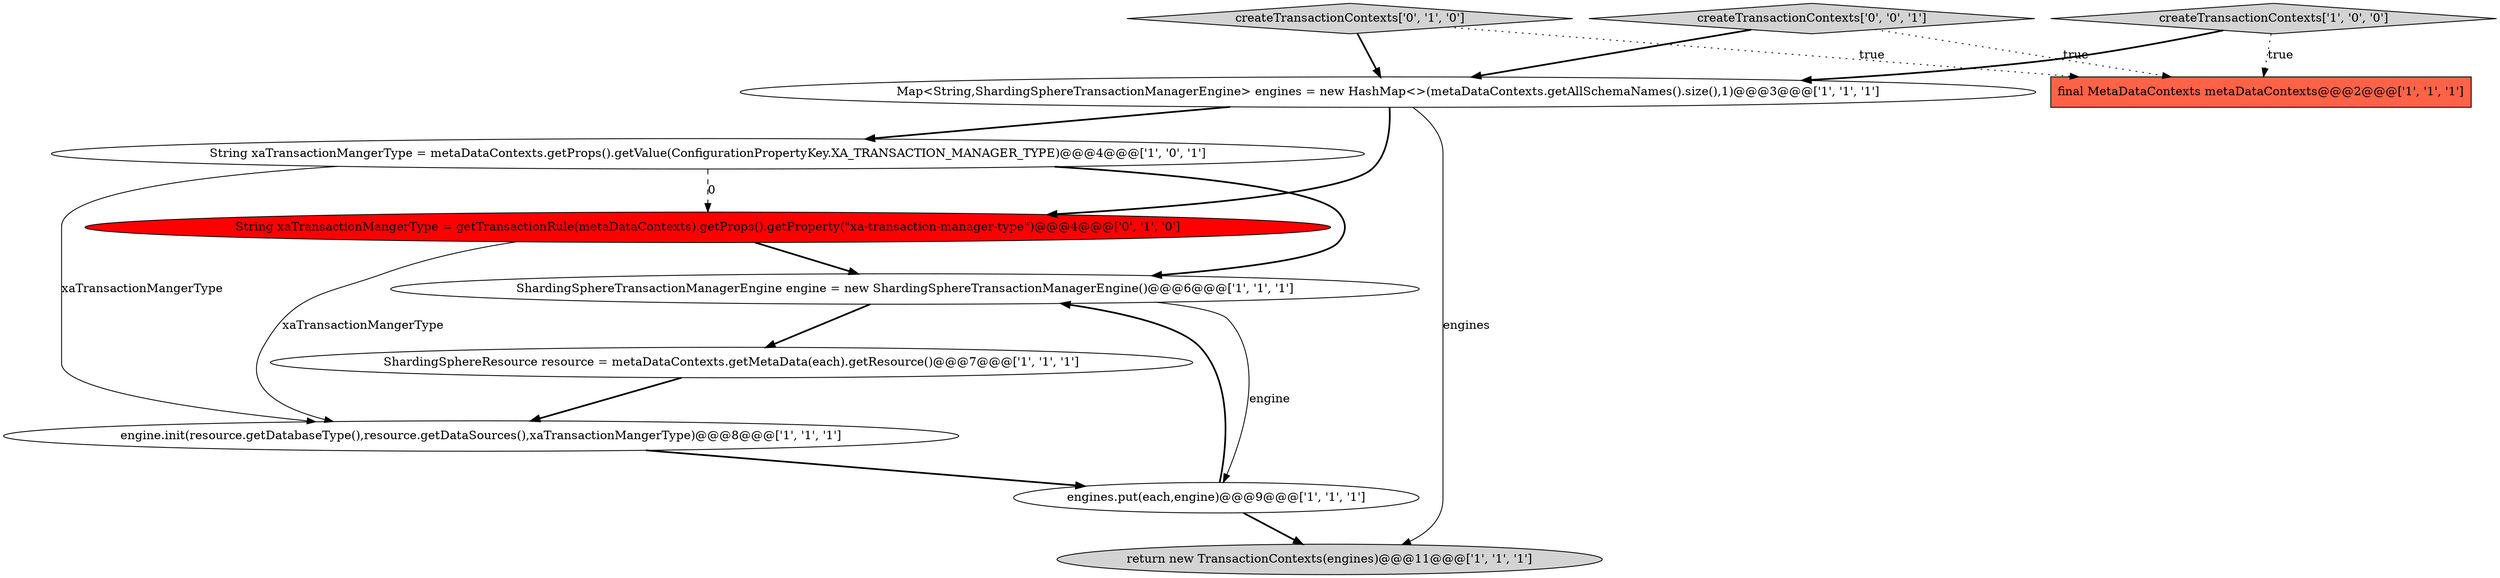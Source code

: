 digraph {
10 [style = filled, label = "createTransactionContexts['0', '1', '0']", fillcolor = lightgray, shape = diamond image = "AAA0AAABBB2BBB"];
9 [style = filled, label = "String xaTransactionMangerType = getTransactionRule(metaDataContexts).getProps().getProperty(\"xa-transaction-manager-type\")@@@4@@@['0', '1', '0']", fillcolor = red, shape = ellipse image = "AAA1AAABBB2BBB"];
4 [style = filled, label = "ShardingSphereTransactionManagerEngine engine = new ShardingSphereTransactionManagerEngine()@@@6@@@['1', '1', '1']", fillcolor = white, shape = ellipse image = "AAA0AAABBB1BBB"];
1 [style = filled, label = "createTransactionContexts['1', '0', '0']", fillcolor = lightgray, shape = diamond image = "AAA0AAABBB1BBB"];
2 [style = filled, label = "engines.put(each,engine)@@@9@@@['1', '1', '1']", fillcolor = white, shape = ellipse image = "AAA0AAABBB1BBB"];
0 [style = filled, label = "final MetaDataContexts metaDataContexts@@@2@@@['1', '1', '1']", fillcolor = tomato, shape = box image = "AAA0AAABBB1BBB"];
7 [style = filled, label = "ShardingSphereResource resource = metaDataContexts.getMetaData(each).getResource()@@@7@@@['1', '1', '1']", fillcolor = white, shape = ellipse image = "AAA0AAABBB1BBB"];
3 [style = filled, label = "String xaTransactionMangerType = metaDataContexts.getProps().getValue(ConfigurationPropertyKey.XA_TRANSACTION_MANAGER_TYPE)@@@4@@@['1', '0', '1']", fillcolor = white, shape = ellipse image = "AAA0AAABBB1BBB"];
5 [style = filled, label = "engine.init(resource.getDatabaseType(),resource.getDataSources(),xaTransactionMangerType)@@@8@@@['1', '1', '1']", fillcolor = white, shape = ellipse image = "AAA0AAABBB1BBB"];
6 [style = filled, label = "Map<String,ShardingSphereTransactionManagerEngine> engines = new HashMap<>(metaDataContexts.getAllSchemaNames().size(),1)@@@3@@@['1', '1', '1']", fillcolor = white, shape = ellipse image = "AAA0AAABBB1BBB"];
11 [style = filled, label = "createTransactionContexts['0', '0', '1']", fillcolor = lightgray, shape = diamond image = "AAA0AAABBB3BBB"];
8 [style = filled, label = "return new TransactionContexts(engines)@@@11@@@['1', '1', '1']", fillcolor = lightgray, shape = ellipse image = "AAA0AAABBB1BBB"];
6->3 [style = bold, label=""];
11->6 [style = bold, label=""];
10->0 [style = dotted, label="true"];
5->2 [style = bold, label=""];
7->5 [style = bold, label=""];
1->6 [style = bold, label=""];
1->0 [style = dotted, label="true"];
6->9 [style = bold, label=""];
4->2 [style = solid, label="engine"];
3->9 [style = dashed, label="0"];
6->8 [style = solid, label="engines"];
2->4 [style = bold, label=""];
3->4 [style = bold, label=""];
10->6 [style = bold, label=""];
9->5 [style = solid, label="xaTransactionMangerType"];
11->0 [style = dotted, label="true"];
4->7 [style = bold, label=""];
9->4 [style = bold, label=""];
2->8 [style = bold, label=""];
3->5 [style = solid, label="xaTransactionMangerType"];
}

